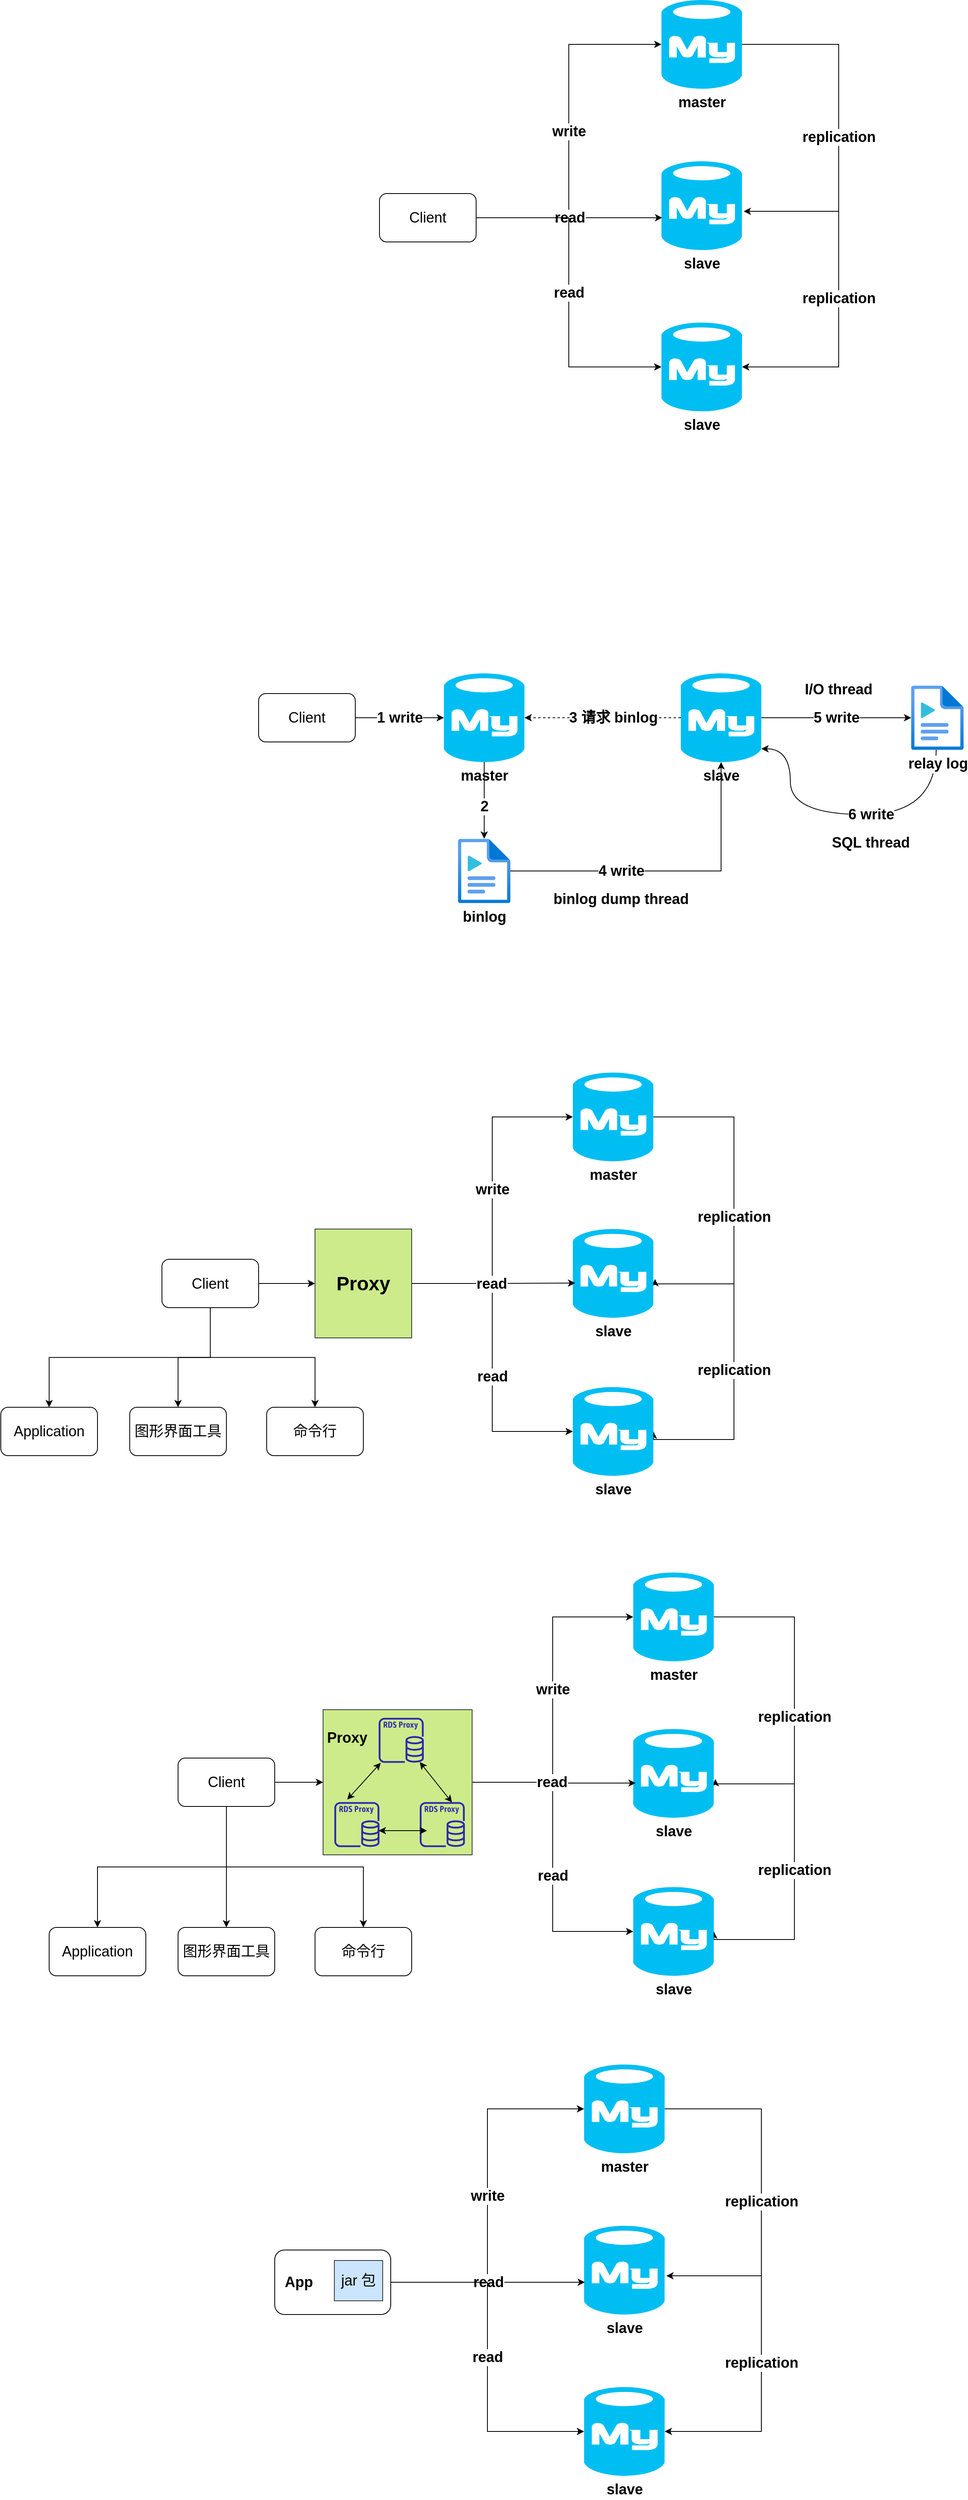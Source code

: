 <mxfile version="21.2.7" type="github">
  <diagram name="第 1 页" id="-dlh2YYQd3B3YwDSxHTu">
    <mxGraphModel dx="2261" dy="756" grid="1" gridSize="10" guides="1" tooltips="1" connect="1" arrows="1" fold="1" page="1" pageScale="1" pageWidth="827" pageHeight="1169" math="0" shadow="0">
      <root>
        <mxCell id="0" />
        <mxCell id="1" parent="0" />
        <mxCell id="mCb4LsVjQbuzS1WQIJIA-5" style="edgeStyle=orthogonalEdgeStyle;rounded=0;orthogonalLoop=1;jettySize=auto;html=1;entryX=1.02;entryY=0.564;entryDx=0;entryDy=0;entryPerimeter=0;exitX=1;exitY=0.5;exitDx=0;exitDy=0;exitPerimeter=0;" edge="1" parent="1" source="mCb4LsVjQbuzS1WQIJIA-1" target="mCb4LsVjQbuzS1WQIJIA-3">
          <mxGeometry relative="1" as="geometry">
            <Array as="points">
              <mxPoint x="610" y="175" />
              <mxPoint x="610" y="382" />
            </Array>
          </mxGeometry>
        </mxCell>
        <mxCell id="mCb4LsVjQbuzS1WQIJIA-6" value="&lt;b style=&quot;border-color: var(--border-color); font-size: 18px;&quot;&gt;replication&lt;/b&gt;" style="edgeStyle=orthogonalEdgeStyle;rounded=0;orthogonalLoop=1;jettySize=auto;html=1;entryX=1;entryY=0.5;entryDx=0;entryDy=0;entryPerimeter=0;exitX=1;exitY=0.5;exitDx=0;exitDy=0;exitPerimeter=0;" edge="1" parent="1" source="mCb4LsVjQbuzS1WQIJIA-1" target="mCb4LsVjQbuzS1WQIJIA-4">
          <mxGeometry x="-0.266" relative="1" as="geometry">
            <Array as="points">
              <mxPoint x="610" y="175" />
              <mxPoint x="610" y="575" />
            </Array>
            <mxPoint as="offset" />
          </mxGeometry>
        </mxCell>
        <mxCell id="mCb4LsVjQbuzS1WQIJIA-11" value="&lt;font style=&quot;font-size: 18px;&quot;&gt;&lt;b&gt;replication&lt;/b&gt;&lt;/font&gt;" style="edgeLabel;html=1;align=center;verticalAlign=middle;resizable=0;points=[];" vertex="1" connectable="0" parent="mCb4LsVjQbuzS1WQIJIA-6">
          <mxGeometry x="0.425" y="2" relative="1" as="geometry">
            <mxPoint x="-2" y="-21" as="offset" />
          </mxGeometry>
        </mxCell>
        <mxCell id="mCb4LsVjQbuzS1WQIJIA-1" value="&lt;font style=&quot;font-size: 18px;&quot;&gt;&lt;b&gt;master&lt;/b&gt;&lt;/font&gt;" style="verticalLabelPosition=bottom;html=1;verticalAlign=top;align=center;strokeColor=none;fillColor=#00BEF2;shape=mxgraph.azure.mysql_database;" vertex="1" parent="1">
          <mxGeometry x="390" y="120" width="100" height="110" as="geometry" />
        </mxCell>
        <mxCell id="mCb4LsVjQbuzS1WQIJIA-3" value="&lt;font style=&quot;font-size: 18px;&quot;&gt;&lt;b style=&quot;&quot;&gt;slave&lt;/b&gt;&lt;/font&gt;" style="verticalLabelPosition=bottom;html=1;verticalAlign=top;align=center;strokeColor=none;fillColor=#00BEF2;shape=mxgraph.azure.mysql_database;" vertex="1" parent="1">
          <mxGeometry x="390" y="320" width="100" height="110" as="geometry" />
        </mxCell>
        <mxCell id="mCb4LsVjQbuzS1WQIJIA-4" value="&lt;font style=&quot;font-size: 18px;&quot;&gt;&lt;b&gt;slave&lt;/b&gt;&lt;/font&gt;" style="verticalLabelPosition=bottom;html=1;verticalAlign=top;align=center;strokeColor=none;fillColor=#00BEF2;shape=mxgraph.azure.mysql_database;" vertex="1" parent="1">
          <mxGeometry x="390" y="520" width="100" height="110" as="geometry" />
        </mxCell>
        <mxCell id="mCb4LsVjQbuzS1WQIJIA-8" value="&lt;font style=&quot;font-size: 18px;&quot;&gt;&lt;b&gt;write&lt;/b&gt;&lt;/font&gt;" style="edgeStyle=orthogonalEdgeStyle;rounded=0;orthogonalLoop=1;jettySize=auto;html=1;entryX=0;entryY=0.5;entryDx=0;entryDy=0;entryPerimeter=0;" edge="1" parent="1" source="mCb4LsVjQbuzS1WQIJIA-7" target="mCb4LsVjQbuzS1WQIJIA-1">
          <mxGeometry relative="1" as="geometry" />
        </mxCell>
        <mxCell id="mCb4LsVjQbuzS1WQIJIA-9" value="&lt;font style=&quot;font-size: 18px;&quot;&gt;&lt;b&gt;read&lt;/b&gt;&lt;/font&gt;" style="edgeStyle=orthogonalEdgeStyle;rounded=0;orthogonalLoop=1;jettySize=auto;html=1;entryX=0.01;entryY=0.636;entryDx=0;entryDy=0;entryPerimeter=0;" edge="1" parent="1" source="mCb4LsVjQbuzS1WQIJIA-7" target="mCb4LsVjQbuzS1WQIJIA-3">
          <mxGeometry relative="1" as="geometry" />
        </mxCell>
        <mxCell id="mCb4LsVjQbuzS1WQIJIA-10" value="&lt;b&gt;&lt;font style=&quot;font-size: 18px;&quot;&gt;read&lt;/font&gt;&lt;/b&gt;" style="edgeStyle=orthogonalEdgeStyle;rounded=0;orthogonalLoop=1;jettySize=auto;html=1;entryX=0;entryY=0.5;entryDx=0;entryDy=0;entryPerimeter=0;" edge="1" parent="1" source="mCb4LsVjQbuzS1WQIJIA-7" target="mCb4LsVjQbuzS1WQIJIA-4">
          <mxGeometry relative="1" as="geometry" />
        </mxCell>
        <mxCell id="mCb4LsVjQbuzS1WQIJIA-7" value="&lt;font style=&quot;font-size: 18px;&quot;&gt;Client&lt;/font&gt;" style="rounded=1;whiteSpace=wrap;html=1;" vertex="1" parent="1">
          <mxGeometry x="40" y="360" width="120" height="60" as="geometry" />
        </mxCell>
        <mxCell id="mCb4LsVjQbuzS1WQIJIA-17" value="&lt;font style=&quot;font-size: 18px;&quot;&gt;&lt;b&gt;2&lt;/b&gt;&lt;/font&gt;" style="edgeStyle=orthogonalEdgeStyle;rounded=0;orthogonalLoop=1;jettySize=auto;html=1;" edge="1" parent="1" source="mCb4LsVjQbuzS1WQIJIA-12" target="mCb4LsVjQbuzS1WQIJIA-16">
          <mxGeometry x="0.158" relative="1" as="geometry">
            <mxPoint as="offset" />
          </mxGeometry>
        </mxCell>
        <mxCell id="mCb4LsVjQbuzS1WQIJIA-12" value="&lt;font style=&quot;font-size: 18px;&quot;&gt;&lt;b&gt;master&lt;/b&gt;&lt;/font&gt;" style="verticalLabelPosition=bottom;html=1;verticalAlign=top;align=center;strokeColor=none;fillColor=#00BEF2;shape=mxgraph.azure.mysql_database;" vertex="1" parent="1">
          <mxGeometry x="120" y="955" width="100" height="110" as="geometry" />
        </mxCell>
        <mxCell id="mCb4LsVjQbuzS1WQIJIA-15" value="&lt;font style=&quot;font-size: 18px;&quot;&gt;&lt;b&gt;1 write&lt;/b&gt;&lt;/font&gt;" style="edgeStyle=orthogonalEdgeStyle;rounded=0;orthogonalLoop=1;jettySize=auto;html=1;entryX=0;entryY=0.5;entryDx=0;entryDy=0;entryPerimeter=0;" edge="1" parent="1" source="mCb4LsVjQbuzS1WQIJIA-13" target="mCb4LsVjQbuzS1WQIJIA-12">
          <mxGeometry relative="1" as="geometry" />
        </mxCell>
        <mxCell id="mCb4LsVjQbuzS1WQIJIA-13" value="&lt;font style=&quot;font-size: 18px;&quot;&gt;Client&lt;/font&gt;" style="rounded=1;whiteSpace=wrap;html=1;" vertex="1" parent="1">
          <mxGeometry x="-110" y="980" width="120" height="60" as="geometry" />
        </mxCell>
        <mxCell id="mCb4LsVjQbuzS1WQIJIA-22" value="&lt;font style=&quot;font-size: 18px;&quot;&gt;&lt;b&gt;4 write&lt;/b&gt;&lt;/font&gt;" style="edgeStyle=orthogonalEdgeStyle;rounded=0;orthogonalLoop=1;jettySize=auto;html=1;entryX=0.5;entryY=1;entryDx=0;entryDy=0;entryPerimeter=0;" edge="1" parent="1" source="mCb4LsVjQbuzS1WQIJIA-16" target="mCb4LsVjQbuzS1WQIJIA-18">
          <mxGeometry x="-0.306" relative="1" as="geometry">
            <mxPoint as="offset" />
          </mxGeometry>
        </mxCell>
        <mxCell id="mCb4LsVjQbuzS1WQIJIA-16" value="&lt;font style=&quot;font-size: 18px;&quot;&gt;&lt;b&gt;binlog&lt;/b&gt;&lt;/font&gt;" style="image;aspect=fixed;html=1;points=[];align=center;fontSize=12;image=img/lib/azure2/general/Media_File.svg;" vertex="1" parent="1">
          <mxGeometry x="137.5" y="1160" width="65" height="80" as="geometry" />
        </mxCell>
        <mxCell id="mCb4LsVjQbuzS1WQIJIA-21" value="&lt;font style=&quot;font-size: 18px;&quot;&gt;&lt;b&gt;3 请求 binlog&lt;/b&gt;&lt;/font&gt;" style="edgeStyle=orthogonalEdgeStyle;rounded=0;orthogonalLoop=1;jettySize=auto;html=1;entryX=1;entryY=0.5;entryDx=0;entryDy=0;entryPerimeter=0;dashed=1;" edge="1" parent="1" source="mCb4LsVjQbuzS1WQIJIA-18" target="mCb4LsVjQbuzS1WQIJIA-12">
          <mxGeometry x="-0.134" relative="1" as="geometry">
            <mxPoint as="offset" />
          </mxGeometry>
        </mxCell>
        <mxCell id="mCb4LsVjQbuzS1WQIJIA-26" value="&lt;font style=&quot;font-size: 18px;&quot;&gt;&lt;b&gt;5 write&lt;/b&gt;&lt;/font&gt;" style="edgeStyle=orthogonalEdgeStyle;rounded=0;orthogonalLoop=1;jettySize=auto;html=1;" edge="1" parent="1" source="mCb4LsVjQbuzS1WQIJIA-18" target="mCb4LsVjQbuzS1WQIJIA-23">
          <mxGeometry relative="1" as="geometry" />
        </mxCell>
        <mxCell id="mCb4LsVjQbuzS1WQIJIA-18" value="&lt;font style=&quot;font-size: 18px;&quot;&gt;&lt;b&gt;slave&lt;/b&gt;&lt;/font&gt;" style="verticalLabelPosition=bottom;html=1;verticalAlign=top;align=center;strokeColor=none;fillColor=#00BEF2;shape=mxgraph.azure.mysql_database;" vertex="1" parent="1">
          <mxGeometry x="414" y="955" width="100" height="110" as="geometry" />
        </mxCell>
        <mxCell id="mCb4LsVjQbuzS1WQIJIA-30" value="&lt;font style=&quot;font-size: 18px;&quot;&gt;&lt;b&gt;6 write&lt;/b&gt;&lt;/font&gt;" style="rounded=0;orthogonalLoop=1;jettySize=auto;html=1;entryX=1;entryY=0.85;entryDx=0;entryDy=0;entryPerimeter=0;exitX=0.477;exitY=0.975;exitDx=0;exitDy=0;exitPerimeter=0;edgeStyle=orthogonalEdgeStyle;curved=1;" edge="1" parent="1" source="mCb4LsVjQbuzS1WQIJIA-23" target="mCb4LsVjQbuzS1WQIJIA-18">
          <mxGeometry x="-0.14" relative="1" as="geometry">
            <Array as="points">
              <mxPoint x="732" y="1130" />
              <mxPoint x="550" y="1130" />
              <mxPoint x="550" y="1049" />
            </Array>
            <mxPoint as="offset" />
          </mxGeometry>
        </mxCell>
        <mxCell id="mCb4LsVjQbuzS1WQIJIA-23" value="&lt;font style=&quot;font-size: 18px;&quot;&gt;&lt;b&gt;relay log&lt;/b&gt;&lt;/font&gt;" style="image;aspect=fixed;html=1;points=[];align=center;fontSize=12;image=img/lib/azure2/general/Media_File.svg;" vertex="1" parent="1">
          <mxGeometry x="700" y="970" width="65" height="80" as="geometry" />
        </mxCell>
        <mxCell id="mCb4LsVjQbuzS1WQIJIA-27" value="&lt;font style=&quot;font-size: 18px;&quot;&gt;&lt;b&gt;binlog dump thread&lt;/b&gt;&lt;/font&gt;" style="text;html=1;strokeColor=none;fillColor=none;align=center;verticalAlign=middle;whiteSpace=wrap;rounded=0;" vertex="1" parent="1">
          <mxGeometry x="250" y="1220" width="180" height="30" as="geometry" />
        </mxCell>
        <mxCell id="mCb4LsVjQbuzS1WQIJIA-28" value="&lt;font style=&quot;font-size: 18px;&quot;&gt;&lt;b&gt;I/O thread&lt;/b&gt;&lt;/font&gt;" style="text;html=1;strokeColor=none;fillColor=none;align=center;verticalAlign=middle;whiteSpace=wrap;rounded=0;" vertex="1" parent="1">
          <mxGeometry x="550" y="960" width="120" height="30" as="geometry" />
        </mxCell>
        <mxCell id="mCb4LsVjQbuzS1WQIJIA-31" value="&lt;font style=&quot;font-size: 18px;&quot;&gt;&lt;b&gt;SQL thread&lt;/b&gt;&lt;/font&gt;" style="text;html=1;strokeColor=none;fillColor=none;align=center;verticalAlign=middle;whiteSpace=wrap;rounded=0;" vertex="1" parent="1">
          <mxGeometry x="590" y="1150" width="120" height="30" as="geometry" />
        </mxCell>
        <mxCell id="mCb4LsVjQbuzS1WQIJIA-44" style="edgeStyle=orthogonalEdgeStyle;rounded=0;orthogonalLoop=1;jettySize=auto;html=1;entryX=1.02;entryY=0.564;entryDx=0;entryDy=0;entryPerimeter=0;exitX=1;exitY=0.5;exitDx=0;exitDy=0;exitPerimeter=0;" edge="1" parent="1" source="mCb4LsVjQbuzS1WQIJIA-47" target="mCb4LsVjQbuzS1WQIJIA-48">
          <mxGeometry relative="1" as="geometry">
            <Array as="points">
              <mxPoint x="480" y="1505" />
              <mxPoint x="480" y="1712" />
            </Array>
          </mxGeometry>
        </mxCell>
        <mxCell id="mCb4LsVjQbuzS1WQIJIA-45" value="&lt;b style=&quot;border-color: var(--border-color); font-size: 18px;&quot;&gt;replication&lt;/b&gt;" style="edgeStyle=orthogonalEdgeStyle;rounded=0;orthogonalLoop=1;jettySize=auto;html=1;entryX=1;entryY=0.5;entryDx=0;entryDy=0;entryPerimeter=0;exitX=1;exitY=0.5;exitDx=0;exitDy=0;exitPerimeter=0;" edge="1" parent="1" source="mCb4LsVjQbuzS1WQIJIA-47" target="mCb4LsVjQbuzS1WQIJIA-49">
          <mxGeometry x="-0.266" relative="1" as="geometry">
            <Array as="points">
              <mxPoint x="480" y="1505" />
              <mxPoint x="480" y="1905" />
            </Array>
            <mxPoint as="offset" />
          </mxGeometry>
        </mxCell>
        <mxCell id="mCb4LsVjQbuzS1WQIJIA-46" value="&lt;font style=&quot;font-size: 18px;&quot;&gt;&lt;b&gt;replication&lt;/b&gt;&lt;/font&gt;" style="edgeLabel;html=1;align=center;verticalAlign=middle;resizable=0;points=[];" vertex="1" connectable="0" parent="mCb4LsVjQbuzS1WQIJIA-45">
          <mxGeometry x="0.425" y="2" relative="1" as="geometry">
            <mxPoint x="-2" y="-21" as="offset" />
          </mxGeometry>
        </mxCell>
        <mxCell id="mCb4LsVjQbuzS1WQIJIA-47" value="&lt;font style=&quot;font-size: 18px;&quot;&gt;&lt;b&gt;master&lt;/b&gt;&lt;/font&gt;" style="verticalLabelPosition=bottom;html=1;verticalAlign=top;align=center;strokeColor=none;fillColor=#00BEF2;shape=mxgraph.azure.mysql_database;" vertex="1" parent="1">
          <mxGeometry x="280" y="1450" width="100" height="110" as="geometry" />
        </mxCell>
        <mxCell id="mCb4LsVjQbuzS1WQIJIA-48" value="&lt;font style=&quot;font-size: 18px;&quot;&gt;&lt;b style=&quot;&quot;&gt;slave&lt;/b&gt;&lt;/font&gt;" style="verticalLabelPosition=bottom;html=1;verticalAlign=top;align=center;strokeColor=none;fillColor=#00BEF2;shape=mxgraph.azure.mysql_database;" vertex="1" parent="1">
          <mxGeometry x="280" y="1644" width="100" height="110" as="geometry" />
        </mxCell>
        <mxCell id="mCb4LsVjQbuzS1WQIJIA-49" value="&lt;font style=&quot;font-size: 18px;&quot;&gt;&lt;b&gt;slave&lt;/b&gt;&lt;/font&gt;" style="verticalLabelPosition=bottom;html=1;verticalAlign=top;align=center;strokeColor=none;fillColor=#00BEF2;shape=mxgraph.azure.mysql_database;" vertex="1" parent="1">
          <mxGeometry x="280" y="1840" width="100" height="110" as="geometry" />
        </mxCell>
        <mxCell id="mCb4LsVjQbuzS1WQIJIA-59" style="edgeStyle=orthogonalEdgeStyle;rounded=0;orthogonalLoop=1;jettySize=auto;html=1;entryX=0;entryY=0.5;entryDx=0;entryDy=0;" edge="1" parent="1" source="mCb4LsVjQbuzS1WQIJIA-53" target="mCb4LsVjQbuzS1WQIJIA-54">
          <mxGeometry relative="1" as="geometry" />
        </mxCell>
        <mxCell id="mCb4LsVjQbuzS1WQIJIA-61" value="" style="edgeStyle=orthogonalEdgeStyle;orthogonalLoop=1;jettySize=auto;html=1;exitX=0.5;exitY=1;exitDx=0;exitDy=0;rounded=0;" edge="1" parent="1" source="mCb4LsVjQbuzS1WQIJIA-53" target="mCb4LsVjQbuzS1WQIJIA-60">
          <mxGeometry relative="1" as="geometry" />
        </mxCell>
        <mxCell id="mCb4LsVjQbuzS1WQIJIA-66" value="" style="edgeStyle=orthogonalEdgeStyle;orthogonalLoop=1;jettySize=auto;html=1;rounded=0;" edge="1" parent="1" source="mCb4LsVjQbuzS1WQIJIA-53" target="mCb4LsVjQbuzS1WQIJIA-62">
          <mxGeometry relative="1" as="geometry" />
        </mxCell>
        <mxCell id="mCb4LsVjQbuzS1WQIJIA-68" style="edgeStyle=orthogonalEdgeStyle;orthogonalLoop=1;jettySize=auto;html=1;exitX=0.5;exitY=1;exitDx=0;exitDy=0;rounded=0;" edge="1" parent="1" source="mCb4LsVjQbuzS1WQIJIA-53" target="mCb4LsVjQbuzS1WQIJIA-67">
          <mxGeometry relative="1" as="geometry" />
        </mxCell>
        <mxCell id="mCb4LsVjQbuzS1WQIJIA-53" value="&lt;font style=&quot;font-size: 18px;&quot;&gt;Client&lt;/font&gt;" style="rounded=1;whiteSpace=wrap;html=1;" vertex="1" parent="1">
          <mxGeometry x="-230" y="1681.5" width="120" height="60" as="geometry" />
        </mxCell>
        <mxCell id="mCb4LsVjQbuzS1WQIJIA-55" value="&lt;font style=&quot;font-size: 18px;&quot;&gt;&lt;b&gt;write&lt;/b&gt;&lt;/font&gt;" style="edgeStyle=orthogonalEdgeStyle;rounded=0;orthogonalLoop=1;jettySize=auto;html=1;entryX=0;entryY=0.5;entryDx=0;entryDy=0;entryPerimeter=0;" edge="1" parent="1" source="mCb4LsVjQbuzS1WQIJIA-54" target="mCb4LsVjQbuzS1WQIJIA-47">
          <mxGeometry x="0.064" relative="1" as="geometry">
            <mxPoint as="offset" />
          </mxGeometry>
        </mxCell>
        <mxCell id="mCb4LsVjQbuzS1WQIJIA-56" style="edgeStyle=orthogonalEdgeStyle;rounded=0;orthogonalLoop=1;jettySize=auto;html=1;entryX=0.03;entryY=0.609;entryDx=0;entryDy=0;entryPerimeter=0;" edge="1" parent="1" source="mCb4LsVjQbuzS1WQIJIA-54" target="mCb4LsVjQbuzS1WQIJIA-48">
          <mxGeometry relative="1" as="geometry" />
        </mxCell>
        <mxCell id="mCb4LsVjQbuzS1WQIJIA-57" value="&lt;font style=&quot;font-size: 18px;&quot;&gt;&lt;b&gt;read&lt;/b&gt;&lt;/font&gt;" style="edgeStyle=orthogonalEdgeStyle;rounded=0;orthogonalLoop=1;jettySize=auto;html=1;entryX=0;entryY=0.5;entryDx=0;entryDy=0;entryPerimeter=0;" edge="1" parent="1" source="mCb4LsVjQbuzS1WQIJIA-54" target="mCb4LsVjQbuzS1WQIJIA-49">
          <mxGeometry x="0.115" relative="1" as="geometry">
            <mxPoint y="1" as="offset" />
          </mxGeometry>
        </mxCell>
        <mxCell id="mCb4LsVjQbuzS1WQIJIA-58" value="&lt;font style=&quot;font-size: 18px;&quot;&gt;&lt;b&gt;read&lt;/b&gt;&lt;/font&gt;" style="edgeLabel;html=1;align=center;verticalAlign=middle;resizable=0;points=[];" vertex="1" connectable="0" parent="mCb4LsVjQbuzS1WQIJIA-57">
          <mxGeometry x="-0.67" y="3" relative="1" as="geometry">
            <mxPoint x="35" y="3" as="offset" />
          </mxGeometry>
        </mxCell>
        <mxCell id="mCb4LsVjQbuzS1WQIJIA-54" value="&lt;font style=&quot;font-size: 24px;&quot;&gt;&lt;b&gt;Proxy&lt;/b&gt;&lt;/font&gt;" style="rounded=0;whiteSpace=wrap;html=1;fillColor=#cdeb8b;strokeColor=#36393d;" vertex="1" parent="1">
          <mxGeometry x="-40" y="1644" width="120" height="135" as="geometry" />
        </mxCell>
        <mxCell id="mCb4LsVjQbuzS1WQIJIA-60" value="&lt;font style=&quot;font-size: 18px;&quot;&gt;Application&lt;/font&gt;" style="rounded=1;whiteSpace=wrap;html=1;" vertex="1" parent="1">
          <mxGeometry x="-430" y="1865" width="120" height="60" as="geometry" />
        </mxCell>
        <mxCell id="mCb4LsVjQbuzS1WQIJIA-62" value="&lt;font style=&quot;font-size: 18px;&quot;&gt;图形界面工具&lt;/font&gt;" style="whiteSpace=wrap;html=1;rounded=1;" vertex="1" parent="1">
          <mxGeometry x="-270" y="1865" width="120" height="60" as="geometry" />
        </mxCell>
        <mxCell id="mCb4LsVjQbuzS1WQIJIA-67" value="&lt;font style=&quot;font-size: 18px;&quot;&gt;命令行&lt;/font&gt;" style="whiteSpace=wrap;html=1;rounded=1;" vertex="1" parent="1">
          <mxGeometry x="-100" y="1865" width="120" height="60" as="geometry" />
        </mxCell>
        <mxCell id="mCb4LsVjQbuzS1WQIJIA-69" style="edgeStyle=orthogonalEdgeStyle;rounded=0;orthogonalLoop=1;jettySize=auto;html=1;entryX=1.02;entryY=0.564;entryDx=0;entryDy=0;entryPerimeter=0;exitX=1;exitY=0.5;exitDx=0;exitDy=0;exitPerimeter=0;" edge="1" parent="1" source="mCb4LsVjQbuzS1WQIJIA-72" target="mCb4LsVjQbuzS1WQIJIA-73">
          <mxGeometry relative="1" as="geometry">
            <Array as="points">
              <mxPoint x="555" y="2125" />
              <mxPoint x="555" y="2332" />
            </Array>
          </mxGeometry>
        </mxCell>
        <mxCell id="mCb4LsVjQbuzS1WQIJIA-70" value="&lt;b style=&quot;border-color: var(--border-color); font-size: 18px;&quot;&gt;replication&lt;/b&gt;" style="edgeStyle=orthogonalEdgeStyle;rounded=0;orthogonalLoop=1;jettySize=auto;html=1;entryX=1;entryY=0.5;entryDx=0;entryDy=0;entryPerimeter=0;exitX=1;exitY=0.5;exitDx=0;exitDy=0;exitPerimeter=0;" edge="1" parent="1" source="mCb4LsVjQbuzS1WQIJIA-72" target="mCb4LsVjQbuzS1WQIJIA-74">
          <mxGeometry x="-0.266" relative="1" as="geometry">
            <Array as="points">
              <mxPoint x="555" y="2125" />
              <mxPoint x="555" y="2525" />
            </Array>
            <mxPoint as="offset" />
          </mxGeometry>
        </mxCell>
        <mxCell id="mCb4LsVjQbuzS1WQIJIA-71" value="&lt;font style=&quot;font-size: 18px;&quot;&gt;&lt;b&gt;replication&lt;/b&gt;&lt;/font&gt;" style="edgeLabel;html=1;align=center;verticalAlign=middle;resizable=0;points=[];" vertex="1" connectable="0" parent="mCb4LsVjQbuzS1WQIJIA-70">
          <mxGeometry x="0.425" y="2" relative="1" as="geometry">
            <mxPoint x="-2" y="-21" as="offset" />
          </mxGeometry>
        </mxCell>
        <mxCell id="mCb4LsVjQbuzS1WQIJIA-72" value="&lt;font style=&quot;font-size: 18px;&quot;&gt;&lt;b&gt;master&lt;/b&gt;&lt;/font&gt;" style="verticalLabelPosition=bottom;html=1;verticalAlign=top;align=center;strokeColor=none;fillColor=#00BEF2;shape=mxgraph.azure.mysql_database;" vertex="1" parent="1">
          <mxGeometry x="355" y="2070" width="100" height="110" as="geometry" />
        </mxCell>
        <mxCell id="mCb4LsVjQbuzS1WQIJIA-73" value="&lt;font style=&quot;font-size: 18px;&quot;&gt;&lt;b style=&quot;&quot;&gt;slave&lt;/b&gt;&lt;/font&gt;" style="verticalLabelPosition=bottom;html=1;verticalAlign=top;align=center;strokeColor=none;fillColor=#00BEF2;shape=mxgraph.azure.mysql_database;" vertex="1" parent="1">
          <mxGeometry x="355" y="2264" width="100" height="110" as="geometry" />
        </mxCell>
        <mxCell id="mCb4LsVjQbuzS1WQIJIA-74" value="&lt;font style=&quot;font-size: 18px;&quot;&gt;&lt;b&gt;slave&lt;/b&gt;&lt;/font&gt;" style="verticalLabelPosition=bottom;html=1;verticalAlign=top;align=center;strokeColor=none;fillColor=#00BEF2;shape=mxgraph.azure.mysql_database;" vertex="1" parent="1">
          <mxGeometry x="355" y="2460" width="100" height="110" as="geometry" />
        </mxCell>
        <mxCell id="mCb4LsVjQbuzS1WQIJIA-75" style="edgeStyle=orthogonalEdgeStyle;rounded=0;orthogonalLoop=1;jettySize=auto;html=1;entryX=0;entryY=0.5;entryDx=0;entryDy=0;" edge="1" parent="1" source="mCb4LsVjQbuzS1WQIJIA-79" target="mCb4LsVjQbuzS1WQIJIA-84">
          <mxGeometry relative="1" as="geometry" />
        </mxCell>
        <mxCell id="mCb4LsVjQbuzS1WQIJIA-76" value="" style="edgeStyle=orthogonalEdgeStyle;orthogonalLoop=1;jettySize=auto;html=1;exitX=0.5;exitY=1;exitDx=0;exitDy=0;rounded=0;" edge="1" parent="1" source="mCb4LsVjQbuzS1WQIJIA-79" target="mCb4LsVjQbuzS1WQIJIA-85">
          <mxGeometry relative="1" as="geometry" />
        </mxCell>
        <mxCell id="mCb4LsVjQbuzS1WQIJIA-77" value="" style="edgeStyle=orthogonalEdgeStyle;orthogonalLoop=1;jettySize=auto;html=1;rounded=0;" edge="1" parent="1" source="mCb4LsVjQbuzS1WQIJIA-79" target="mCb4LsVjQbuzS1WQIJIA-86">
          <mxGeometry relative="1" as="geometry" />
        </mxCell>
        <mxCell id="mCb4LsVjQbuzS1WQIJIA-78" style="edgeStyle=orthogonalEdgeStyle;orthogonalLoop=1;jettySize=auto;html=1;exitX=0.5;exitY=1;exitDx=0;exitDy=0;rounded=0;" edge="1" parent="1" source="mCb4LsVjQbuzS1WQIJIA-79" target="mCb4LsVjQbuzS1WQIJIA-87">
          <mxGeometry relative="1" as="geometry" />
        </mxCell>
        <mxCell id="mCb4LsVjQbuzS1WQIJIA-79" value="&lt;font style=&quot;font-size: 18px;&quot;&gt;Client&lt;/font&gt;" style="rounded=1;whiteSpace=wrap;html=1;" vertex="1" parent="1">
          <mxGeometry x="-210" y="2300" width="120" height="60" as="geometry" />
        </mxCell>
        <mxCell id="mCb4LsVjQbuzS1WQIJIA-80" value="&lt;font style=&quot;font-size: 18px;&quot;&gt;&lt;b&gt;write&lt;/b&gt;&lt;/font&gt;" style="edgeStyle=orthogonalEdgeStyle;rounded=0;orthogonalLoop=1;jettySize=auto;html=1;entryX=0;entryY=0.5;entryDx=0;entryDy=0;entryPerimeter=0;" edge="1" parent="1" source="mCb4LsVjQbuzS1WQIJIA-84" target="mCb4LsVjQbuzS1WQIJIA-72">
          <mxGeometry x="0.064" relative="1" as="geometry">
            <mxPoint as="offset" />
          </mxGeometry>
        </mxCell>
        <mxCell id="mCb4LsVjQbuzS1WQIJIA-81" style="edgeStyle=orthogonalEdgeStyle;rounded=0;orthogonalLoop=1;jettySize=auto;html=1;entryX=0.03;entryY=0.609;entryDx=0;entryDy=0;entryPerimeter=0;" edge="1" parent="1" source="mCb4LsVjQbuzS1WQIJIA-84" target="mCb4LsVjQbuzS1WQIJIA-73">
          <mxGeometry relative="1" as="geometry" />
        </mxCell>
        <mxCell id="mCb4LsVjQbuzS1WQIJIA-82" value="&lt;font style=&quot;font-size: 18px;&quot;&gt;&lt;b&gt;read&lt;/b&gt;&lt;/font&gt;" style="edgeStyle=orthogonalEdgeStyle;rounded=0;orthogonalLoop=1;jettySize=auto;html=1;entryX=0;entryY=0.5;entryDx=0;entryDy=0;entryPerimeter=0;" edge="1" parent="1" source="mCb4LsVjQbuzS1WQIJIA-84" target="mCb4LsVjQbuzS1WQIJIA-74">
          <mxGeometry x="0.115" relative="1" as="geometry">
            <mxPoint y="1" as="offset" />
          </mxGeometry>
        </mxCell>
        <mxCell id="mCb4LsVjQbuzS1WQIJIA-83" value="&lt;font style=&quot;font-size: 18px;&quot;&gt;&lt;b&gt;read&lt;/b&gt;&lt;/font&gt;" style="edgeLabel;html=1;align=center;verticalAlign=middle;resizable=0;points=[];" vertex="1" connectable="0" parent="mCb4LsVjQbuzS1WQIJIA-82">
          <mxGeometry x="-0.67" y="3" relative="1" as="geometry">
            <mxPoint x="35" y="3" as="offset" />
          </mxGeometry>
        </mxCell>
        <mxCell id="mCb4LsVjQbuzS1WQIJIA-84" value="" style="rounded=0;whiteSpace=wrap;html=1;fillColor=#cdeb8b;strokeColor=#36393d;" vertex="1" parent="1">
          <mxGeometry x="-30" y="2240" width="185" height="180" as="geometry" />
        </mxCell>
        <mxCell id="mCb4LsVjQbuzS1WQIJIA-85" value="&lt;font style=&quot;font-size: 18px;&quot;&gt;Application&lt;/font&gt;" style="rounded=1;whiteSpace=wrap;html=1;" vertex="1" parent="1">
          <mxGeometry x="-370" y="2510" width="120" height="60" as="geometry" />
        </mxCell>
        <mxCell id="mCb4LsVjQbuzS1WQIJIA-86" value="&lt;font style=&quot;font-size: 18px;&quot;&gt;图形界面工具&lt;/font&gt;" style="whiteSpace=wrap;html=1;rounded=1;" vertex="1" parent="1">
          <mxGeometry x="-210" y="2510" width="120" height="60" as="geometry" />
        </mxCell>
        <mxCell id="mCb4LsVjQbuzS1WQIJIA-87" value="&lt;font style=&quot;font-size: 18px;&quot;&gt;命令行&lt;/font&gt;" style="whiteSpace=wrap;html=1;rounded=1;" vertex="1" parent="1">
          <mxGeometry x="-40" y="2510" width="120" height="60" as="geometry" />
        </mxCell>
        <mxCell id="mCb4LsVjQbuzS1WQIJIA-92" value="" style="sketch=0;outlineConnect=0;fontColor=#232F3E;gradientColor=none;fillColor=#2E27AD;strokeColor=none;dashed=0;verticalLabelPosition=bottom;verticalAlign=top;align=center;html=1;fontSize=12;fontStyle=0;aspect=fixed;pointerEvents=1;shape=mxgraph.aws4.rds_proxy;" vertex="1" parent="1">
          <mxGeometry x="39" y="2250" width="56" height="56" as="geometry" />
        </mxCell>
        <mxCell id="mCb4LsVjQbuzS1WQIJIA-95" value="" style="sketch=0;outlineConnect=0;fontColor=#232F3E;gradientColor=none;fillColor=#2E27AD;strokeColor=none;dashed=0;verticalLabelPosition=bottom;verticalAlign=top;align=center;html=1;fontSize=12;fontStyle=0;aspect=fixed;pointerEvents=1;shape=mxgraph.aws4.rds_proxy;" vertex="1" parent="1">
          <mxGeometry x="-16" y="2354.5" width="56" height="56" as="geometry" />
        </mxCell>
        <mxCell id="mCb4LsVjQbuzS1WQIJIA-96" value="" style="sketch=0;outlineConnect=0;fontColor=#232F3E;gradientColor=none;fillColor=#2E27AD;strokeColor=none;dashed=0;verticalLabelPosition=bottom;verticalAlign=top;align=center;html=1;fontSize=12;fontStyle=0;aspect=fixed;pointerEvents=1;shape=mxgraph.aws4.rds_proxy;" vertex="1" parent="1">
          <mxGeometry x="90" y="2354.5" width="56" height="56" as="geometry" />
        </mxCell>
        <mxCell id="mCb4LsVjQbuzS1WQIJIA-98" value="" style="endArrow=classic;startArrow=classic;html=1;rounded=0;" edge="1" parent="1" target="mCb4LsVjQbuzS1WQIJIA-92">
          <mxGeometry width="50" height="50" relative="1" as="geometry">
            <mxPoint y="2351.5" as="sourcePoint" />
            <mxPoint x="32" y="2300" as="targetPoint" />
          </mxGeometry>
        </mxCell>
        <mxCell id="mCb4LsVjQbuzS1WQIJIA-100" value="" style="endArrow=classic;startArrow=classic;html=1;rounded=0;" edge="1" parent="1">
          <mxGeometry width="50" height="50" relative="1" as="geometry">
            <mxPoint x="130" y="2355" as="sourcePoint" />
            <mxPoint x="90" y="2305" as="targetPoint" />
          </mxGeometry>
        </mxCell>
        <mxCell id="mCb4LsVjQbuzS1WQIJIA-102" value="" style="endArrow=classic;startArrow=classic;html=1;rounded=0;" edge="1" parent="1">
          <mxGeometry width="50" height="50" relative="1" as="geometry">
            <mxPoint x="39" y="2390" as="sourcePoint" />
            <mxPoint x="99" y="2390" as="targetPoint" />
          </mxGeometry>
        </mxCell>
        <mxCell id="mCb4LsVjQbuzS1WQIJIA-103" value="&lt;font style=&quot;font-size: 18px;&quot;&gt;&lt;b&gt;Proxy&lt;/b&gt;&lt;/font&gt;" style="text;html=1;strokeColor=none;fillColor=none;align=center;verticalAlign=middle;whiteSpace=wrap;rounded=0;" vertex="1" parent="1">
          <mxGeometry x="-30" y="2260" width="60" height="30" as="geometry" />
        </mxCell>
        <mxCell id="mCb4LsVjQbuzS1WQIJIA-114" style="edgeStyle=orthogonalEdgeStyle;rounded=0;orthogonalLoop=1;jettySize=auto;html=1;entryX=1.02;entryY=0.564;entryDx=0;entryDy=0;entryPerimeter=0;exitX=1;exitY=0.5;exitDx=0;exitDy=0;exitPerimeter=0;" edge="1" parent="1" source="mCb4LsVjQbuzS1WQIJIA-117" target="mCb4LsVjQbuzS1WQIJIA-118">
          <mxGeometry relative="1" as="geometry">
            <Array as="points">
              <mxPoint x="514" y="2735" />
              <mxPoint x="514" y="2942" />
            </Array>
          </mxGeometry>
        </mxCell>
        <mxCell id="mCb4LsVjQbuzS1WQIJIA-115" value="&lt;b style=&quot;border-color: var(--border-color); font-size: 18px;&quot;&gt;replication&lt;/b&gt;" style="edgeStyle=orthogonalEdgeStyle;rounded=0;orthogonalLoop=1;jettySize=auto;html=1;entryX=1;entryY=0.5;entryDx=0;entryDy=0;entryPerimeter=0;exitX=1;exitY=0.5;exitDx=0;exitDy=0;exitPerimeter=0;" edge="1" parent="1" source="mCb4LsVjQbuzS1WQIJIA-117" target="mCb4LsVjQbuzS1WQIJIA-119">
          <mxGeometry x="-0.266" relative="1" as="geometry">
            <Array as="points">
              <mxPoint x="514" y="2735" />
              <mxPoint x="514" y="3135" />
            </Array>
            <mxPoint as="offset" />
          </mxGeometry>
        </mxCell>
        <mxCell id="mCb4LsVjQbuzS1WQIJIA-116" value="&lt;font style=&quot;font-size: 18px;&quot;&gt;&lt;b&gt;replication&lt;/b&gt;&lt;/font&gt;" style="edgeLabel;html=1;align=center;verticalAlign=middle;resizable=0;points=[];" vertex="1" connectable="0" parent="mCb4LsVjQbuzS1WQIJIA-115">
          <mxGeometry x="0.425" y="2" relative="1" as="geometry">
            <mxPoint x="-2" y="-21" as="offset" />
          </mxGeometry>
        </mxCell>
        <mxCell id="mCb4LsVjQbuzS1WQIJIA-117" value="&lt;font style=&quot;font-size: 18px;&quot;&gt;&lt;b&gt;master&lt;/b&gt;&lt;/font&gt;" style="verticalLabelPosition=bottom;html=1;verticalAlign=top;align=center;strokeColor=none;fillColor=#00BEF2;shape=mxgraph.azure.mysql_database;" vertex="1" parent="1">
          <mxGeometry x="294" y="2680" width="100" height="110" as="geometry" />
        </mxCell>
        <mxCell id="mCb4LsVjQbuzS1WQIJIA-118" value="&lt;font style=&quot;font-size: 18px;&quot;&gt;&lt;b style=&quot;&quot;&gt;slave&lt;/b&gt;&lt;/font&gt;" style="verticalLabelPosition=bottom;html=1;verticalAlign=top;align=center;strokeColor=none;fillColor=#00BEF2;shape=mxgraph.azure.mysql_database;" vertex="1" parent="1">
          <mxGeometry x="294" y="2880" width="100" height="110" as="geometry" />
        </mxCell>
        <mxCell id="mCb4LsVjQbuzS1WQIJIA-119" value="&lt;font style=&quot;font-size: 18px;&quot;&gt;&lt;b&gt;slave&lt;/b&gt;&lt;/font&gt;" style="verticalLabelPosition=bottom;html=1;verticalAlign=top;align=center;strokeColor=none;fillColor=#00BEF2;shape=mxgraph.azure.mysql_database;" vertex="1" parent="1">
          <mxGeometry x="294" y="3080" width="100" height="110" as="geometry" />
        </mxCell>
        <mxCell id="mCb4LsVjQbuzS1WQIJIA-120" value="&lt;font style=&quot;font-size: 18px;&quot;&gt;&lt;b&gt;write&lt;/b&gt;&lt;/font&gt;" style="edgeStyle=orthogonalEdgeStyle;rounded=0;orthogonalLoop=1;jettySize=auto;html=1;entryX=0;entryY=0.5;entryDx=0;entryDy=0;entryPerimeter=0;" edge="1" parent="1" source="mCb4LsVjQbuzS1WQIJIA-123" target="mCb4LsVjQbuzS1WQIJIA-117">
          <mxGeometry relative="1" as="geometry" />
        </mxCell>
        <mxCell id="mCb4LsVjQbuzS1WQIJIA-121" value="&lt;font style=&quot;font-size: 18px;&quot;&gt;&lt;b&gt;read&lt;/b&gt;&lt;/font&gt;" style="edgeStyle=orthogonalEdgeStyle;rounded=0;orthogonalLoop=1;jettySize=auto;html=1;entryX=0.01;entryY=0.636;entryDx=0;entryDy=0;entryPerimeter=0;" edge="1" parent="1" source="mCb4LsVjQbuzS1WQIJIA-123" target="mCb4LsVjQbuzS1WQIJIA-118">
          <mxGeometry relative="1" as="geometry" />
        </mxCell>
        <mxCell id="mCb4LsVjQbuzS1WQIJIA-122" value="&lt;b&gt;&lt;font style=&quot;font-size: 18px;&quot;&gt;read&lt;/font&gt;&lt;/b&gt;" style="edgeStyle=orthogonalEdgeStyle;rounded=0;orthogonalLoop=1;jettySize=auto;html=1;entryX=0;entryY=0.5;entryDx=0;entryDy=0;entryPerimeter=0;" edge="1" parent="1" source="mCb4LsVjQbuzS1WQIJIA-123" target="mCb4LsVjQbuzS1WQIJIA-119">
          <mxGeometry relative="1" as="geometry" />
        </mxCell>
        <mxCell id="mCb4LsVjQbuzS1WQIJIA-123" value="" style="rounded=1;whiteSpace=wrap;html=1;" vertex="1" parent="1">
          <mxGeometry x="-90" y="2910" width="144" height="80" as="geometry" />
        </mxCell>
        <mxCell id="mCb4LsVjQbuzS1WQIJIA-124" value="&lt;font style=&quot;font-size: 18px;&quot;&gt;jar 包&lt;/font&gt;" style="rounded=0;whiteSpace=wrap;html=1;fillColor=#cce5ff;strokeColor=#36393d;" vertex="1" parent="1">
          <mxGeometry x="-16" y="2923" width="60" height="50" as="geometry" />
        </mxCell>
        <mxCell id="mCb4LsVjQbuzS1WQIJIA-125" value="&lt;font style=&quot;font-size: 18px;&quot;&gt;&lt;b&gt;App&lt;/b&gt;&lt;/font&gt;" style="text;html=1;strokeColor=none;fillColor=none;align=center;verticalAlign=middle;whiteSpace=wrap;rounded=0;" vertex="1" parent="1">
          <mxGeometry x="-90" y="2935" width="60" height="30" as="geometry" />
        </mxCell>
      </root>
    </mxGraphModel>
  </diagram>
</mxfile>
